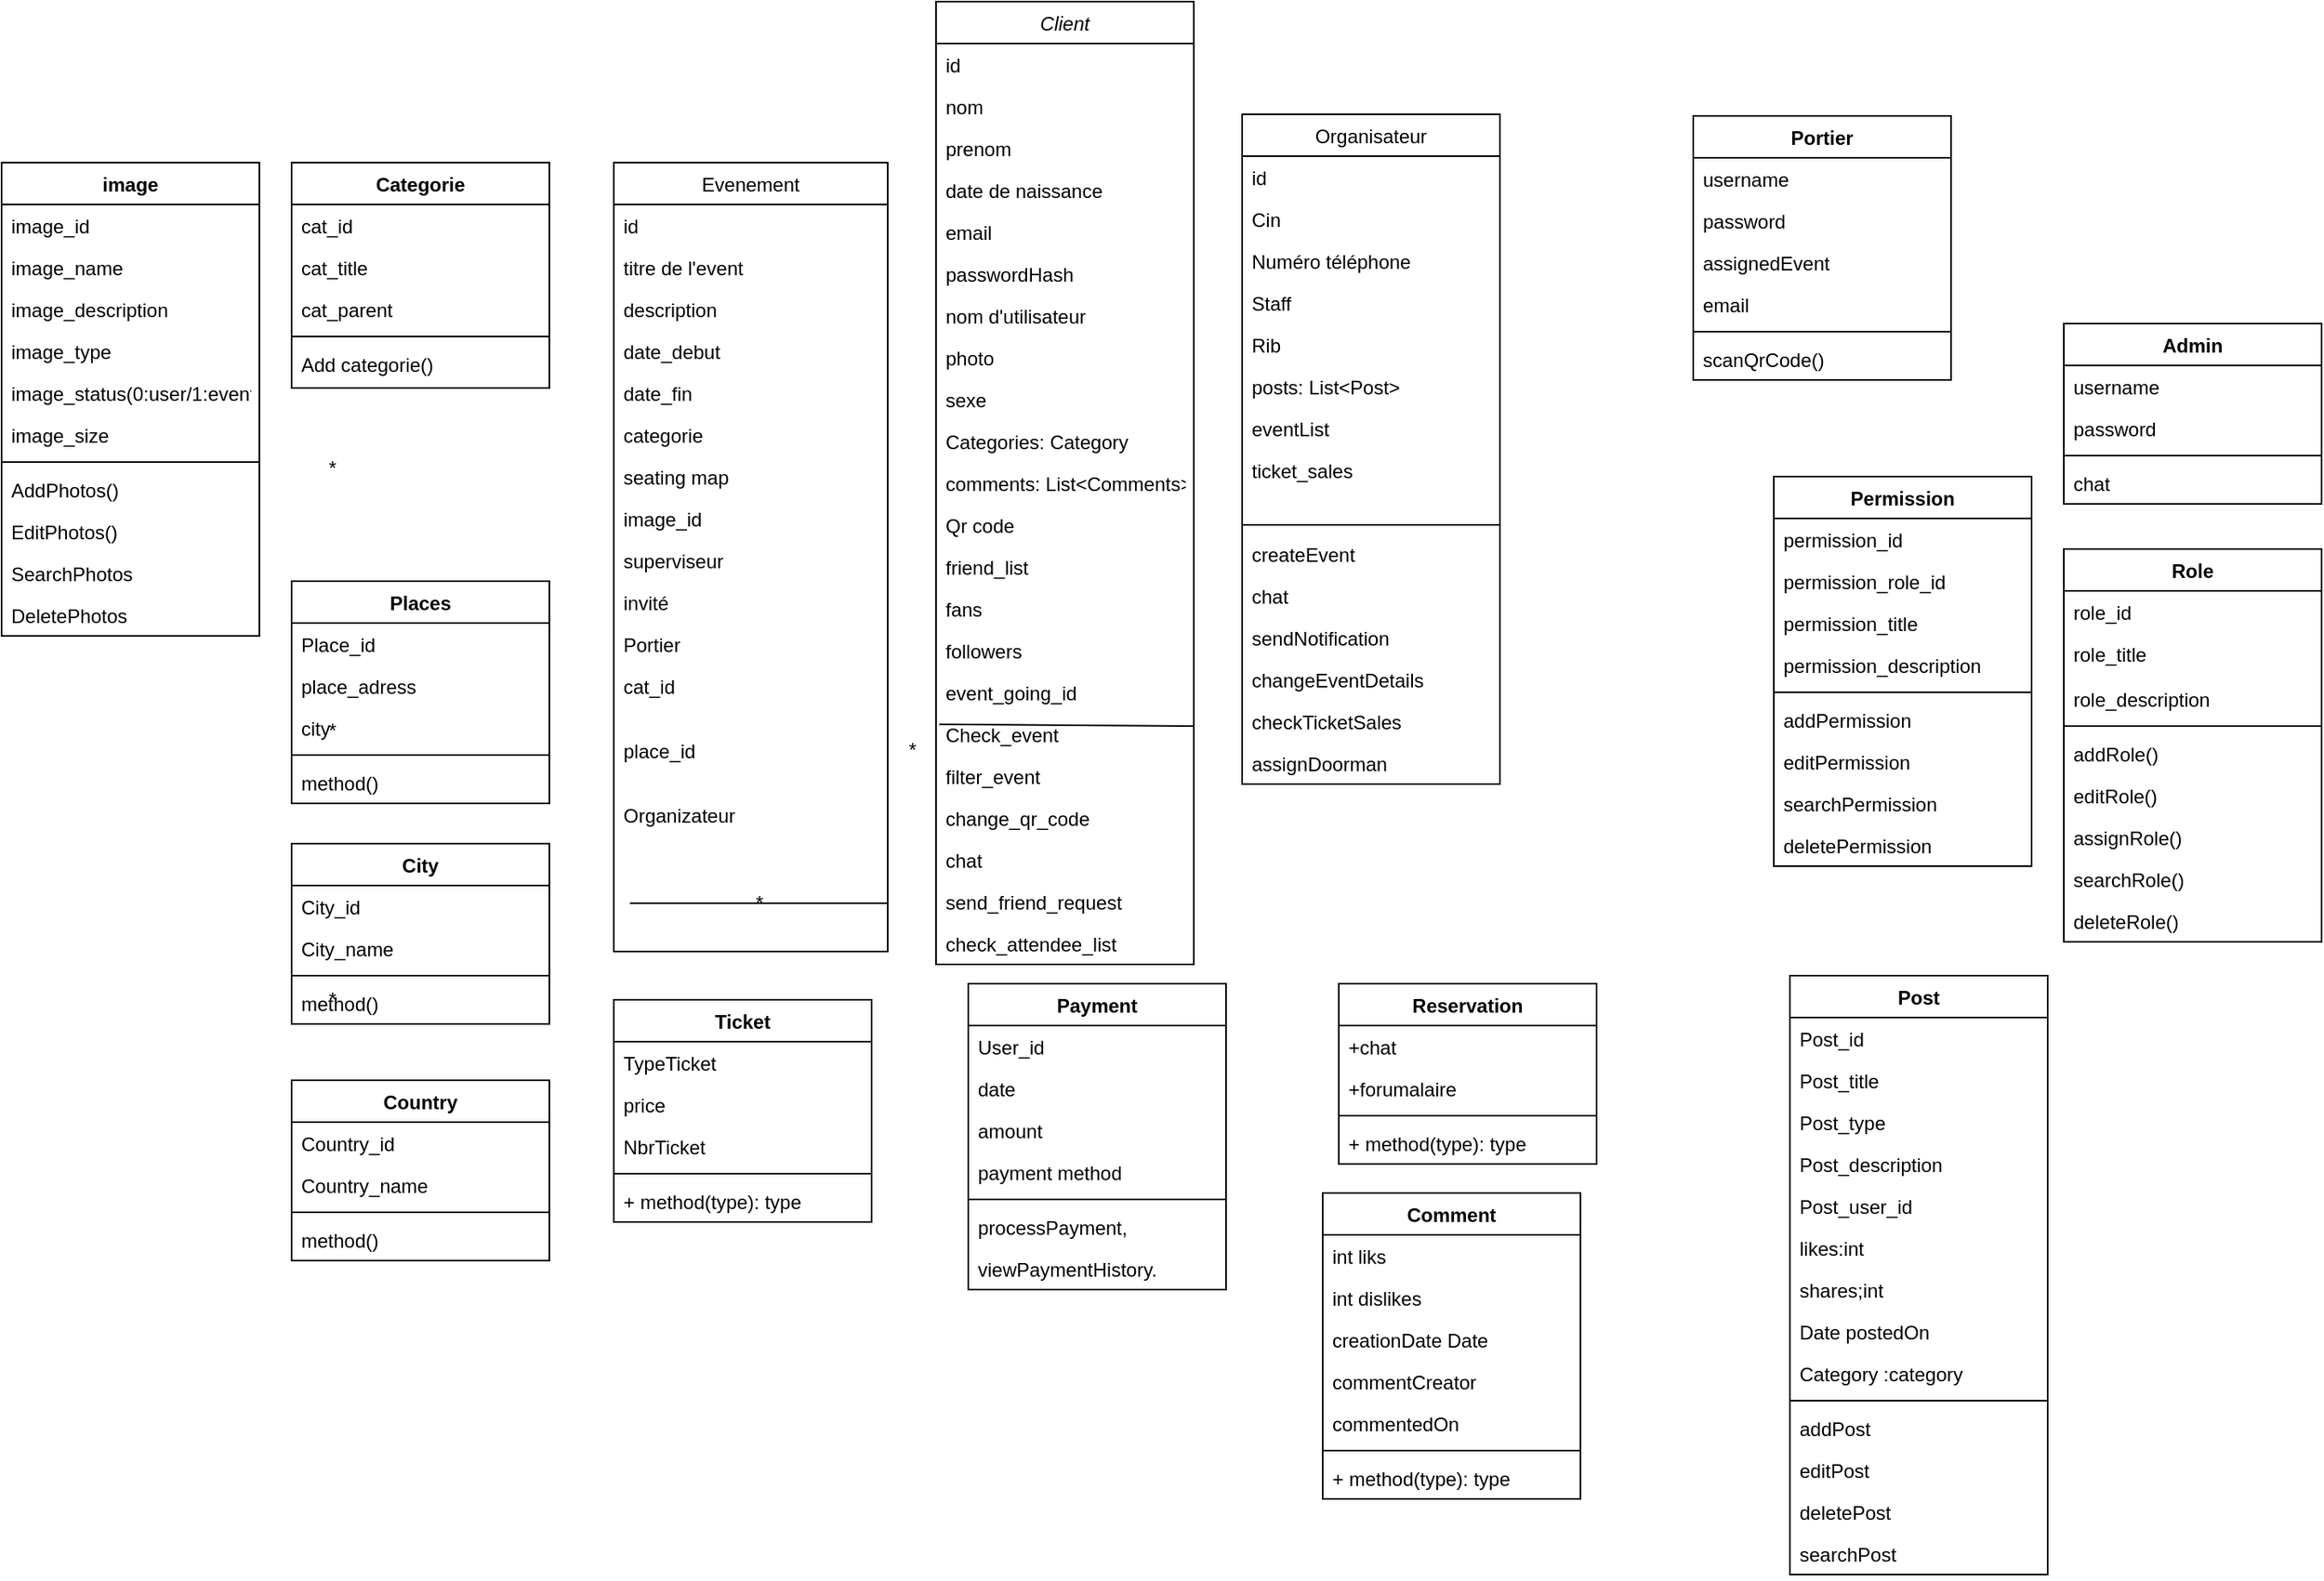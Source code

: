 <mxfile version="20.8.16" type="github">
  <diagram id="C5RBs43oDa-KdzZeNtuy" name="Page-1">
    <mxGraphModel dx="1776" dy="324" grid="1" gridSize="10" guides="1" tooltips="1" connect="1" arrows="1" fold="1" page="1" pageScale="1" pageWidth="1169" pageHeight="827" math="0" shadow="0">
      <root>
        <mxCell id="WIyWlLk6GJQsqaUBKTNV-0" />
        <mxCell id="WIyWlLk6GJQsqaUBKTNV-1" parent="WIyWlLk6GJQsqaUBKTNV-0" />
        <mxCell id="5mnJ16wSldUnXJheerde-0" value="Client" style="swimlane;fontStyle=2;align=center;verticalAlign=top;childLayout=stackLayout;horizontal=1;startSize=26;horizontalStack=0;resizeParent=1;resizeLast=0;collapsible=1;marginBottom=0;rounded=0;shadow=0;strokeWidth=1;" parent="WIyWlLk6GJQsqaUBKTNV-1" vertex="1">
          <mxGeometry x="290" y="670" width="160" height="598" as="geometry">
            <mxRectangle x="230" y="140" width="160" height="26" as="alternateBounds" />
          </mxGeometry>
        </mxCell>
        <mxCell id="5mnJ16wSldUnXJheerde-1" value="id" style="text;align=left;verticalAlign=top;spacingLeft=4;spacingRight=4;overflow=hidden;rotatable=0;points=[[0,0.5],[1,0.5]];portConstraint=eastwest;" parent="5mnJ16wSldUnXJheerde-0" vertex="1">
          <mxGeometry y="26" width="160" height="26" as="geometry" />
        </mxCell>
        <mxCell id="5mnJ16wSldUnXJheerde-2" value="nom" style="text;align=left;verticalAlign=top;spacingLeft=4;spacingRight=4;overflow=hidden;rotatable=0;points=[[0,0.5],[1,0.5]];portConstraint=eastwest;rounded=0;shadow=0;html=0;" parent="5mnJ16wSldUnXJheerde-0" vertex="1">
          <mxGeometry y="52" width="160" height="26" as="geometry" />
        </mxCell>
        <mxCell id="5mnJ16wSldUnXJheerde-3" value="prenom" style="text;align=left;verticalAlign=top;spacingLeft=4;spacingRight=4;overflow=hidden;rotatable=0;points=[[0,0.5],[1,0.5]];portConstraint=eastwest;rounded=0;shadow=0;html=0;" parent="5mnJ16wSldUnXJheerde-0" vertex="1">
          <mxGeometry y="78" width="160" height="26" as="geometry" />
        </mxCell>
        <mxCell id="5mnJ16wSldUnXJheerde-4" value="date de naissance" style="text;align=left;verticalAlign=top;spacingLeft=4;spacingRight=4;overflow=hidden;rotatable=0;points=[[0,0.5],[1,0.5]];portConstraint=eastwest;" parent="5mnJ16wSldUnXJheerde-0" vertex="1">
          <mxGeometry y="104" width="160" height="26" as="geometry" />
        </mxCell>
        <mxCell id="5mnJ16wSldUnXJheerde-5" value="email" style="text;align=left;verticalAlign=top;spacingLeft=4;spacingRight=4;overflow=hidden;rotatable=0;points=[[0,0.5],[1,0.5]];portConstraint=eastwest;" parent="5mnJ16wSldUnXJheerde-0" vertex="1">
          <mxGeometry y="130" width="160" height="26" as="geometry" />
        </mxCell>
        <mxCell id="5mnJ16wSldUnXJheerde-6" value="passwordHash" style="text;align=left;verticalAlign=top;spacingLeft=4;spacingRight=4;overflow=hidden;rotatable=0;points=[[0,0.5],[1,0.5]];portConstraint=eastwest;" parent="5mnJ16wSldUnXJheerde-0" vertex="1">
          <mxGeometry y="156" width="160" height="26" as="geometry" />
        </mxCell>
        <mxCell id="5mnJ16wSldUnXJheerde-7" value="" style="endArrow=none;html=1;rounded=0;exitX=1.065;exitY=-0.037;exitDx=0;exitDy=0;exitPerimeter=0;" parent="5mnJ16wSldUnXJheerde-0" source="5mnJ16wSldUnXJheerde-43" edge="1">
          <mxGeometry width="50" height="50" relative="1" as="geometry">
            <mxPoint y="390" as="sourcePoint" />
            <mxPoint x="160" y="450" as="targetPoint" />
            <Array as="points" />
          </mxGeometry>
        </mxCell>
        <mxCell id="5mnJ16wSldUnXJheerde-8" value="nom d&#39;utilisateur" style="text;align=left;verticalAlign=top;spacingLeft=4;spacingRight=4;overflow=hidden;rotatable=0;points=[[0,0.5],[1,0.5]];portConstraint=eastwest;" parent="5mnJ16wSldUnXJheerde-0" vertex="1">
          <mxGeometry y="182" width="160" height="26" as="geometry" />
        </mxCell>
        <mxCell id="5mnJ16wSldUnXJheerde-9" value="photo" style="text;align=left;verticalAlign=top;spacingLeft=4;spacingRight=4;overflow=hidden;rotatable=0;points=[[0,0.5],[1,0.5]];portConstraint=eastwest;" parent="5mnJ16wSldUnXJheerde-0" vertex="1">
          <mxGeometry y="208" width="160" height="26" as="geometry" />
        </mxCell>
        <mxCell id="5mnJ16wSldUnXJheerde-10" value="sexe" style="text;align=left;verticalAlign=top;spacingLeft=4;spacingRight=4;overflow=hidden;rotatable=0;points=[[0,0.5],[1,0.5]];portConstraint=eastwest;" parent="5mnJ16wSldUnXJheerde-0" vertex="1">
          <mxGeometry y="234" width="160" height="26" as="geometry" />
        </mxCell>
        <mxCell id="5mnJ16wSldUnXJheerde-172" value="Categories: Category" style="text;align=left;verticalAlign=top;spacingLeft=4;spacingRight=4;overflow=hidden;rotatable=0;points=[[0,0.5],[1,0.5]];portConstraint=eastwest;" parent="5mnJ16wSldUnXJheerde-0" vertex="1">
          <mxGeometry y="260" width="160" height="26" as="geometry" />
        </mxCell>
        <mxCell id="5mnJ16wSldUnXJheerde-199" value="comments: List&lt;Comments&gt;" style="text;align=left;verticalAlign=top;spacingLeft=4;spacingRight=4;overflow=hidden;rotatable=0;points=[[0,0.5],[1,0.5]];portConstraint=eastwest;" parent="5mnJ16wSldUnXJheerde-0" vertex="1">
          <mxGeometry y="286" width="160" height="26" as="geometry" />
        </mxCell>
        <mxCell id="5mnJ16wSldUnXJheerde-200" value="Qr code" style="text;align=left;verticalAlign=top;spacingLeft=4;spacingRight=4;overflow=hidden;rotatable=0;points=[[0,0.5],[1,0.5]];portConstraint=eastwest;" parent="5mnJ16wSldUnXJheerde-0" vertex="1">
          <mxGeometry y="312" width="160" height="26" as="geometry" />
        </mxCell>
        <mxCell id="5mnJ16wSldUnXJheerde-201" value="friend_list" style="text;align=left;verticalAlign=top;spacingLeft=4;spacingRight=4;overflow=hidden;rotatable=0;points=[[0,0.5],[1,0.5]];portConstraint=eastwest;" parent="5mnJ16wSldUnXJheerde-0" vertex="1">
          <mxGeometry y="338" width="160" height="26" as="geometry" />
        </mxCell>
        <mxCell id="5mnJ16wSldUnXJheerde-202" value="fans" style="text;align=left;verticalAlign=top;spacingLeft=4;spacingRight=4;overflow=hidden;rotatable=0;points=[[0,0.5],[1,0.5]];portConstraint=eastwest;" parent="5mnJ16wSldUnXJheerde-0" vertex="1">
          <mxGeometry y="364" width="160" height="26" as="geometry" />
        </mxCell>
        <mxCell id="5mnJ16wSldUnXJheerde-204" value="followers" style="text;align=left;verticalAlign=top;spacingLeft=4;spacingRight=4;overflow=hidden;rotatable=0;points=[[0,0.5],[1,0.5]];portConstraint=eastwest;" parent="5mnJ16wSldUnXJheerde-0" vertex="1">
          <mxGeometry y="390" width="160" height="26" as="geometry" />
        </mxCell>
        <mxCell id="5mnJ16wSldUnXJheerde-205" value="event_going_id" style="text;align=left;verticalAlign=top;spacingLeft=4;spacingRight=4;overflow=hidden;rotatable=0;points=[[0,0.5],[1,0.5]];portConstraint=eastwest;" parent="5mnJ16wSldUnXJheerde-0" vertex="1">
          <mxGeometry y="416" width="160" height="26" as="geometry" />
        </mxCell>
        <mxCell id="5mnJ16wSldUnXJheerde-206" value="Check_event" style="text;align=left;verticalAlign=top;spacingLeft=4;spacingRight=4;overflow=hidden;rotatable=0;points=[[0,0.5],[1,0.5]];portConstraint=eastwest;" parent="5mnJ16wSldUnXJheerde-0" vertex="1">
          <mxGeometry y="442" width="160" height="26" as="geometry" />
        </mxCell>
        <mxCell id="5mnJ16wSldUnXJheerde-207" value="filter_event" style="text;align=left;verticalAlign=top;spacingLeft=4;spacingRight=4;overflow=hidden;rotatable=0;points=[[0,0.5],[1,0.5]];portConstraint=eastwest;" parent="5mnJ16wSldUnXJheerde-0" vertex="1">
          <mxGeometry y="468" width="160" height="26" as="geometry" />
        </mxCell>
        <mxCell id="5mnJ16wSldUnXJheerde-208" value="change_qr_code" style="text;align=left;verticalAlign=top;spacingLeft=4;spacingRight=4;overflow=hidden;rotatable=0;points=[[0,0.5],[1,0.5]];portConstraint=eastwest;" parent="5mnJ16wSldUnXJheerde-0" vertex="1">
          <mxGeometry y="494" width="160" height="26" as="geometry" />
        </mxCell>
        <mxCell id="5mnJ16wSldUnXJheerde-209" value="chat" style="text;align=left;verticalAlign=top;spacingLeft=4;spacingRight=4;overflow=hidden;rotatable=0;points=[[0,0.5],[1,0.5]];portConstraint=eastwest;" parent="5mnJ16wSldUnXJheerde-0" vertex="1">
          <mxGeometry y="520" width="160" height="26" as="geometry" />
        </mxCell>
        <mxCell id="5mnJ16wSldUnXJheerde-210" value="send_friend_request" style="text;align=left;verticalAlign=top;spacingLeft=4;spacingRight=4;overflow=hidden;rotatable=0;points=[[0,0.5],[1,0.5]];portConstraint=eastwest;" parent="5mnJ16wSldUnXJheerde-0" vertex="1">
          <mxGeometry y="546" width="160" height="26" as="geometry" />
        </mxCell>
        <mxCell id="5mnJ16wSldUnXJheerde-211" value="check_attendee_list" style="text;align=left;verticalAlign=top;spacingLeft=4;spacingRight=4;overflow=hidden;rotatable=0;points=[[0,0.5],[1,0.5]];portConstraint=eastwest;" parent="5mnJ16wSldUnXJheerde-0" vertex="1">
          <mxGeometry y="572" width="160" height="26" as="geometry" />
        </mxCell>
        <mxCell id="5mnJ16wSldUnXJheerde-11" value="Organisateur" style="swimlane;fontStyle=0;align=center;verticalAlign=top;childLayout=stackLayout;horizontal=1;startSize=26;horizontalStack=0;resizeParent=1;resizeLast=0;collapsible=1;marginBottom=0;rounded=0;shadow=0;strokeWidth=1;" parent="WIyWlLk6GJQsqaUBKTNV-1" vertex="1">
          <mxGeometry x="480" y="740" width="160" height="416" as="geometry">
            <mxRectangle x="130" y="380" width="160" height="26" as="alternateBounds" />
          </mxGeometry>
        </mxCell>
        <mxCell id="5mnJ16wSldUnXJheerde-12" value="id" style="text;align=left;verticalAlign=top;spacingLeft=4;spacingRight=4;overflow=hidden;rotatable=0;points=[[0,0.5],[1,0.5]];portConstraint=eastwest;" parent="5mnJ16wSldUnXJheerde-11" vertex="1">
          <mxGeometry y="26" width="160" height="26" as="geometry" />
        </mxCell>
        <mxCell id="5mnJ16wSldUnXJheerde-13" value="Cin" style="text;align=left;verticalAlign=top;spacingLeft=4;spacingRight=4;overflow=hidden;rotatable=0;points=[[0,0.5],[1,0.5]];portConstraint=eastwest;rounded=0;shadow=0;html=0;" parent="5mnJ16wSldUnXJheerde-11" vertex="1">
          <mxGeometry y="52" width="160" height="26" as="geometry" />
        </mxCell>
        <mxCell id="5mnJ16wSldUnXJheerde-14" value="Numéro téléphone" style="text;align=left;verticalAlign=top;spacingLeft=4;spacingRight=4;overflow=hidden;rotatable=0;points=[[0,0.5],[1,0.5]];portConstraint=eastwest;fontStyle=0" parent="5mnJ16wSldUnXJheerde-11" vertex="1">
          <mxGeometry y="78" width="160" height="26" as="geometry" />
        </mxCell>
        <mxCell id="5mnJ16wSldUnXJheerde-15" value="Staff" style="text;align=left;verticalAlign=top;spacingLeft=4;spacingRight=4;overflow=hidden;rotatable=0;points=[[0,0.5],[1,0.5]];portConstraint=eastwest;fontStyle=0" parent="5mnJ16wSldUnXJheerde-11" vertex="1">
          <mxGeometry y="104" width="160" height="26" as="geometry" />
        </mxCell>
        <mxCell id="5mnJ16wSldUnXJheerde-184" value="Rib" style="text;align=left;verticalAlign=top;spacingLeft=4;spacingRight=4;overflow=hidden;rotatable=0;points=[[0,0.5],[1,0.5]];portConstraint=eastwest;fontStyle=0" parent="5mnJ16wSldUnXJheerde-11" vertex="1">
          <mxGeometry y="130" width="160" height="26" as="geometry" />
        </mxCell>
        <mxCell id="5mnJ16wSldUnXJheerde-16" value="posts: List&lt;Post&gt;" style="text;align=left;verticalAlign=top;spacingLeft=4;spacingRight=4;overflow=hidden;rotatable=0;points=[[0,0.5],[1,0.5]];portConstraint=eastwest;fontStyle=0" parent="5mnJ16wSldUnXJheerde-11" vertex="1">
          <mxGeometry y="156" width="160" height="26" as="geometry" />
        </mxCell>
        <mxCell id="5mnJ16wSldUnXJheerde-214" value="eventList" style="text;align=left;verticalAlign=top;spacingLeft=4;spacingRight=4;overflow=hidden;rotatable=0;points=[[0,0.5],[1,0.5]];portConstraint=eastwest;fontStyle=0" parent="5mnJ16wSldUnXJheerde-11" vertex="1">
          <mxGeometry y="182" width="160" height="26" as="geometry" />
        </mxCell>
        <mxCell id="5mnJ16wSldUnXJheerde-215" value="ticket_sales" style="text;align=left;verticalAlign=top;spacingLeft=4;spacingRight=4;overflow=hidden;rotatable=0;points=[[0,0.5],[1,0.5]];portConstraint=eastwest;fontStyle=0" parent="5mnJ16wSldUnXJheerde-11" vertex="1">
          <mxGeometry y="208" width="160" height="26" as="geometry" />
        </mxCell>
        <mxCell id="5mnJ16wSldUnXJheerde-219" value="  " style="text;align=left;verticalAlign=top;spacingLeft=4;spacingRight=4;overflow=hidden;rotatable=0;points=[[0,0.5],[1,0.5]];portConstraint=eastwest;fontStyle=0" parent="5mnJ16wSldUnXJheerde-11" vertex="1">
          <mxGeometry y="234" width="160" height="26" as="geometry" />
        </mxCell>
        <mxCell id="5mnJ16wSldUnXJheerde-220" value="createEvent" style="text;align=left;verticalAlign=top;spacingLeft=4;spacingRight=4;overflow=hidden;rotatable=0;points=[[0,0.5],[1,0.5]];portConstraint=eastwest;fontStyle=0" parent="5mnJ16wSldUnXJheerde-11" vertex="1">
          <mxGeometry y="260" width="160" height="26" as="geometry" />
        </mxCell>
        <mxCell id="5mnJ16wSldUnXJheerde-221" value="chat" style="text;align=left;verticalAlign=top;spacingLeft=4;spacingRight=4;overflow=hidden;rotatable=0;points=[[0,0.5],[1,0.5]];portConstraint=eastwest;fontStyle=0" parent="5mnJ16wSldUnXJheerde-11" vertex="1">
          <mxGeometry y="286" width="160" height="26" as="geometry" />
        </mxCell>
        <mxCell id="5mnJ16wSldUnXJheerde-222" value="sendNotification" style="text;align=left;verticalAlign=top;spacingLeft=4;spacingRight=4;overflow=hidden;rotatable=0;points=[[0,0.5],[1,0.5]];portConstraint=eastwest;fontStyle=0" parent="5mnJ16wSldUnXJheerde-11" vertex="1">
          <mxGeometry y="312" width="160" height="26" as="geometry" />
        </mxCell>
        <mxCell id="5mnJ16wSldUnXJheerde-223" value="changeEventDetails" style="text;align=left;verticalAlign=top;spacingLeft=4;spacingRight=4;overflow=hidden;rotatable=0;points=[[0,0.5],[1,0.5]];portConstraint=eastwest;fontStyle=0" parent="5mnJ16wSldUnXJheerde-11" vertex="1">
          <mxGeometry y="338" width="160" height="26" as="geometry" />
        </mxCell>
        <mxCell id="5mnJ16wSldUnXJheerde-224" value="checkTicketSales" style="text;align=left;verticalAlign=top;spacingLeft=4;spacingRight=4;overflow=hidden;rotatable=0;points=[[0,0.5],[1,0.5]];portConstraint=eastwest;fontStyle=0" parent="5mnJ16wSldUnXJheerde-11" vertex="1">
          <mxGeometry y="364" width="160" height="26" as="geometry" />
        </mxCell>
        <mxCell id="5mnJ16wSldUnXJheerde-225" value="assignDoorman" style="text;align=left;verticalAlign=top;spacingLeft=4;spacingRight=4;overflow=hidden;rotatable=0;points=[[0,0.5],[1,0.5]];portConstraint=eastwest;fontStyle=0" parent="5mnJ16wSldUnXJheerde-11" vertex="1">
          <mxGeometry y="390" width="160" height="26" as="geometry" />
        </mxCell>
        <mxCell id="5mnJ16wSldUnXJheerde-17" value="" style="endArrow=none;html=1;rounded=0;" parent="5mnJ16wSldUnXJheerde-11" edge="1">
          <mxGeometry width="50" height="50" relative="1" as="geometry">
            <mxPoint y="255" as="sourcePoint" />
            <mxPoint x="160" y="255" as="targetPoint" />
            <Array as="points" />
          </mxGeometry>
        </mxCell>
        <mxCell id="5mnJ16wSldUnXJheerde-18" value="Evenement" style="swimlane;fontStyle=0;align=center;verticalAlign=top;childLayout=stackLayout;horizontal=1;startSize=26;horizontalStack=0;resizeParent=1;resizeLast=0;collapsible=1;marginBottom=0;rounded=0;shadow=0;strokeWidth=1;" parent="WIyWlLk6GJQsqaUBKTNV-1" vertex="1">
          <mxGeometry x="90" y="770" width="170" height="490" as="geometry">
            <mxRectangle x="550" y="140" width="160" height="26" as="alternateBounds" />
          </mxGeometry>
        </mxCell>
        <mxCell id="5mnJ16wSldUnXJheerde-19" value="id" style="text;align=left;verticalAlign=top;spacingLeft=4;spacingRight=4;overflow=hidden;rotatable=0;points=[[0,0.5],[1,0.5]];portConstraint=eastwest;" parent="5mnJ16wSldUnXJheerde-18" vertex="1">
          <mxGeometry y="26" width="170" height="26" as="geometry" />
        </mxCell>
        <mxCell id="5mnJ16wSldUnXJheerde-20" value="titre de l&#39;event" style="text;align=left;verticalAlign=top;spacingLeft=4;spacingRight=4;overflow=hidden;rotatable=0;points=[[0,0.5],[1,0.5]];portConstraint=eastwest;rounded=0;shadow=0;html=0;" parent="5mnJ16wSldUnXJheerde-18" vertex="1">
          <mxGeometry y="52" width="170" height="26" as="geometry" />
        </mxCell>
        <mxCell id="5mnJ16wSldUnXJheerde-21" value="description" style="text;align=left;verticalAlign=top;spacingLeft=4;spacingRight=4;overflow=hidden;rotatable=0;points=[[0,0.5],[1,0.5]];portConstraint=eastwest;rounded=0;shadow=0;html=0;" parent="5mnJ16wSldUnXJheerde-18" vertex="1">
          <mxGeometry y="78" width="170" height="26" as="geometry" />
        </mxCell>
        <mxCell id="5mnJ16wSldUnXJheerde-22" value="date_debut" style="text;align=left;verticalAlign=top;spacingLeft=4;spacingRight=4;overflow=hidden;rotatable=0;points=[[0,0.5],[1,0.5]];portConstraint=eastwest;rounded=0;shadow=0;html=0;" parent="5mnJ16wSldUnXJheerde-18" vertex="1">
          <mxGeometry y="104" width="170" height="26" as="geometry" />
        </mxCell>
        <mxCell id="5mnJ16wSldUnXJheerde-23" value="date_fin" style="text;align=left;verticalAlign=top;spacingLeft=4;spacingRight=4;overflow=hidden;rotatable=0;points=[[0,0.5],[1,0.5]];portConstraint=eastwest;rounded=0;shadow=0;html=0;" parent="5mnJ16wSldUnXJheerde-18" vertex="1">
          <mxGeometry y="130" width="170" height="26" as="geometry" />
        </mxCell>
        <mxCell id="5mnJ16wSldUnXJheerde-24" value="categorie" style="text;align=left;verticalAlign=top;spacingLeft=4;spacingRight=4;overflow=hidden;rotatable=0;points=[[0,0.5],[1,0.5]];portConstraint=eastwest;" parent="5mnJ16wSldUnXJheerde-18" vertex="1">
          <mxGeometry y="156" width="170" height="26" as="geometry" />
        </mxCell>
        <mxCell id="5mnJ16wSldUnXJheerde-25" value="seating map" style="text;align=left;verticalAlign=top;spacingLeft=4;spacingRight=4;overflow=hidden;rotatable=0;points=[[0,0.5],[1,0.5]];portConstraint=eastwest;" parent="5mnJ16wSldUnXJheerde-18" vertex="1">
          <mxGeometry y="182" width="170" height="26" as="geometry" />
        </mxCell>
        <mxCell id="5mnJ16wSldUnXJheerde-26" value="image_id&#xa;" style="text;align=left;verticalAlign=top;spacingLeft=4;spacingRight=4;overflow=hidden;rotatable=0;points=[[0,0.5],[1,0.5]];portConstraint=eastwest;" parent="5mnJ16wSldUnXJheerde-18" vertex="1">
          <mxGeometry y="208" width="170" height="26" as="geometry" />
        </mxCell>
        <mxCell id="5mnJ16wSldUnXJheerde-27" value="superviseur" style="text;align=left;verticalAlign=top;spacingLeft=4;spacingRight=4;overflow=hidden;rotatable=0;points=[[0,0.5],[1,0.5]];portConstraint=eastwest;" parent="5mnJ16wSldUnXJheerde-18" vertex="1">
          <mxGeometry y="234" width="170" height="26" as="geometry" />
        </mxCell>
        <mxCell id="5mnJ16wSldUnXJheerde-28" value="invité" style="text;align=left;verticalAlign=top;spacingLeft=4;spacingRight=4;overflow=hidden;rotatable=0;points=[[0,0.5],[1,0.5]];portConstraint=eastwest;" parent="5mnJ16wSldUnXJheerde-18" vertex="1">
          <mxGeometry y="260" width="170" height="26" as="geometry" />
        </mxCell>
        <mxCell id="5mnJ16wSldUnXJheerde-29" value="Portier" style="text;align=left;verticalAlign=top;spacingLeft=4;spacingRight=4;overflow=hidden;rotatable=0;points=[[0,0.5],[1,0.5]];portConstraint=eastwest;" parent="5mnJ16wSldUnXJheerde-18" vertex="1">
          <mxGeometry y="286" width="170" height="26" as="geometry" />
        </mxCell>
        <mxCell id="5mnJ16wSldUnXJheerde-30" value="" style="endArrow=none;html=1;rounded=0;" parent="5mnJ16wSldUnXJheerde-18" edge="1">
          <mxGeometry width="50" height="50" relative="1" as="geometry">
            <mxPoint x="10" y="460" as="sourcePoint" />
            <mxPoint x="170" y="460" as="targetPoint" />
            <Array as="points">
              <mxPoint x="85" y="460" />
            </Array>
          </mxGeometry>
        </mxCell>
        <mxCell id="5mnJ16wSldUnXJheerde-77" value="cat_id" style="text;align=left;verticalAlign=top;spacingLeft=4;spacingRight=4;overflow=hidden;rotatable=0;points=[[0,0.5],[1,0.5]];portConstraint=eastwest;" parent="5mnJ16wSldUnXJheerde-18" vertex="1">
          <mxGeometry y="312" width="170" height="40" as="geometry" />
        </mxCell>
        <mxCell id="5mnJ16wSldUnXJheerde-78" value="place_id" style="text;align=left;verticalAlign=top;spacingLeft=4;spacingRight=4;overflow=hidden;rotatable=0;points=[[0,0.5],[1,0.5]];portConstraint=eastwest;" parent="5mnJ16wSldUnXJheerde-18" vertex="1">
          <mxGeometry y="352" width="170" height="40" as="geometry" />
        </mxCell>
        <mxCell id="5mnJ16wSldUnXJheerde-31" value="Organizateur" style="text;align=left;verticalAlign=top;spacingLeft=4;spacingRight=4;overflow=hidden;rotatable=0;points=[[0,0.5],[1,0.5]];portConstraint=eastwest;" parent="5mnJ16wSldUnXJheerde-18" vertex="1">
          <mxGeometry y="392" width="170" height="40" as="geometry" />
        </mxCell>
        <mxCell id="5mnJ16wSldUnXJheerde-32" value="Reservation" style="swimlane;fontStyle=1;align=center;verticalAlign=top;childLayout=stackLayout;horizontal=1;startSize=26;horizontalStack=0;resizeParent=1;resizeParentMax=0;resizeLast=0;collapsible=1;marginBottom=0;html=0;" parent="WIyWlLk6GJQsqaUBKTNV-1" vertex="1">
          <mxGeometry x="540" y="1280" width="160" height="112" as="geometry" />
        </mxCell>
        <mxCell id="5mnJ16wSldUnXJheerde-33" value="+chat&#xa;" style="text;strokeColor=none;fillColor=none;align=left;verticalAlign=top;spacingLeft=4;spacingRight=4;overflow=hidden;rotatable=0;points=[[0,0.5],[1,0.5]];portConstraint=eastwest;" parent="5mnJ16wSldUnXJheerde-32" vertex="1">
          <mxGeometry y="26" width="160" height="26" as="geometry" />
        </mxCell>
        <mxCell id="5mnJ16wSldUnXJheerde-34" value="+forumalaire" style="text;strokeColor=none;fillColor=none;align=left;verticalAlign=top;spacingLeft=4;spacingRight=4;overflow=hidden;rotatable=0;points=[[0,0.5],[1,0.5]];portConstraint=eastwest;" parent="5mnJ16wSldUnXJheerde-32" vertex="1">
          <mxGeometry y="52" width="160" height="26" as="geometry" />
        </mxCell>
        <mxCell id="5mnJ16wSldUnXJheerde-35" value="" style="line;strokeWidth=1;fillColor=none;align=left;verticalAlign=middle;spacingTop=-1;spacingLeft=3;spacingRight=3;rotatable=0;labelPosition=right;points=[];portConstraint=eastwest;strokeColor=inherit;html=0;" parent="5mnJ16wSldUnXJheerde-32" vertex="1">
          <mxGeometry y="78" width="160" height="8" as="geometry" />
        </mxCell>
        <mxCell id="5mnJ16wSldUnXJheerde-36" value="+ method(type): type" style="text;strokeColor=none;fillColor=none;align=left;verticalAlign=top;spacingLeft=4;spacingRight=4;overflow=hidden;rotatable=0;points=[[0,0.5],[1,0.5]];portConstraint=eastwest;" parent="5mnJ16wSldUnXJheerde-32" vertex="1">
          <mxGeometry y="86" width="160" height="26" as="geometry" />
        </mxCell>
        <mxCell id="5mnJ16wSldUnXJheerde-37" value="Portier" style="swimlane;fontStyle=1;align=center;verticalAlign=top;childLayout=stackLayout;horizontal=1;startSize=26;horizontalStack=0;resizeParent=1;resizeParentMax=0;resizeLast=0;collapsible=1;marginBottom=0;html=0;" parent="WIyWlLk6GJQsqaUBKTNV-1" vertex="1">
          <mxGeometry x="760" y="741" width="160" height="164" as="geometry" />
        </mxCell>
        <mxCell id="5mnJ16wSldUnXJheerde-38" value="username" style="text;strokeColor=none;fillColor=none;align=left;verticalAlign=top;spacingLeft=4;spacingRight=4;overflow=hidden;rotatable=0;points=[[0,0.5],[1,0.5]];portConstraint=eastwest;" parent="5mnJ16wSldUnXJheerde-37" vertex="1">
          <mxGeometry y="26" width="160" height="26" as="geometry" />
        </mxCell>
        <mxCell id="5mnJ16wSldUnXJheerde-226" value="password" style="text;strokeColor=none;fillColor=none;align=left;verticalAlign=top;spacingLeft=4;spacingRight=4;overflow=hidden;rotatable=0;points=[[0,0.5],[1,0.5]];portConstraint=eastwest;" parent="5mnJ16wSldUnXJheerde-37" vertex="1">
          <mxGeometry y="52" width="160" height="26" as="geometry" />
        </mxCell>
        <mxCell id="5mnJ16wSldUnXJheerde-229" value="assignedEvent" style="text;strokeColor=none;fillColor=none;align=left;verticalAlign=top;spacingLeft=4;spacingRight=4;overflow=hidden;rotatable=0;points=[[0,0.5],[1,0.5]];portConstraint=eastwest;" parent="5mnJ16wSldUnXJheerde-37" vertex="1">
          <mxGeometry y="78" width="160" height="26" as="geometry" />
        </mxCell>
        <mxCell id="5mnJ16wSldUnXJheerde-227" value="email" style="text;strokeColor=none;fillColor=none;align=left;verticalAlign=top;spacingLeft=4;spacingRight=4;overflow=hidden;rotatable=0;points=[[0,0.5],[1,0.5]];portConstraint=eastwest;" parent="5mnJ16wSldUnXJheerde-37" vertex="1">
          <mxGeometry y="104" width="160" height="26" as="geometry" />
        </mxCell>
        <mxCell id="5mnJ16wSldUnXJheerde-39" value="" style="line;strokeWidth=1;fillColor=none;align=left;verticalAlign=middle;spacingTop=-1;spacingLeft=3;spacingRight=3;rotatable=0;labelPosition=right;points=[];portConstraint=eastwest;strokeColor=inherit;html=0;" parent="5mnJ16wSldUnXJheerde-37" vertex="1">
          <mxGeometry y="130" width="160" height="8" as="geometry" />
        </mxCell>
        <mxCell id="5mnJ16wSldUnXJheerde-40" value="scanQrCode()" style="text;strokeColor=none;fillColor=none;align=left;verticalAlign=top;spacingLeft=4;spacingRight=4;overflow=hidden;rotatable=0;points=[[0,0.5],[1,0.5]];portConstraint=eastwest;" parent="5mnJ16wSldUnXJheerde-37" vertex="1">
          <mxGeometry y="138" width="160" height="26" as="geometry" />
        </mxCell>
        <mxCell id="5mnJ16wSldUnXJheerde-41" value="*" style="text;html=1;align=center;verticalAlign=middle;resizable=0;points=[];autosize=1;strokeColor=none;fillColor=none;" parent="WIyWlLk6GJQsqaUBKTNV-1" vertex="1">
          <mxGeometry x="-100" y="775" width="30" height="30" as="geometry" />
        </mxCell>
        <mxCell id="5mnJ16wSldUnXJheerde-42" value="*" style="text;html=1;align=center;verticalAlign=middle;resizable=0;points=[];autosize=1;strokeColor=none;fillColor=none;" parent="WIyWlLk6GJQsqaUBKTNV-1" vertex="1">
          <mxGeometry x="165" y="1215" width="30" height="30" as="geometry" />
        </mxCell>
        <mxCell id="5mnJ16wSldUnXJheerde-43" value="*" style="text;html=1;align=center;verticalAlign=middle;resizable=0;points=[];autosize=1;strokeColor=none;fillColor=none;" parent="WIyWlLk6GJQsqaUBKTNV-1" vertex="1">
          <mxGeometry x="260" y="1120" width="30" height="30" as="geometry" />
        </mxCell>
        <mxCell id="5mnJ16wSldUnXJheerde-44" value="Ticket" style="swimlane;fontStyle=1;align=center;verticalAlign=top;childLayout=stackLayout;horizontal=1;startSize=26;horizontalStack=0;resizeParent=1;resizeParentMax=0;resizeLast=0;collapsible=1;marginBottom=0;" parent="WIyWlLk6GJQsqaUBKTNV-1" vertex="1">
          <mxGeometry x="90" y="1290" width="160" height="138" as="geometry" />
        </mxCell>
        <mxCell id="5mnJ16wSldUnXJheerde-45" value="TypeTicket&#xa;" style="text;strokeColor=none;fillColor=none;align=left;verticalAlign=top;spacingLeft=4;spacingRight=4;overflow=hidden;rotatable=0;points=[[0,0.5],[1,0.5]];portConstraint=eastwest;" parent="5mnJ16wSldUnXJheerde-44" vertex="1">
          <mxGeometry y="26" width="160" height="26" as="geometry" />
        </mxCell>
        <mxCell id="5mnJ16wSldUnXJheerde-46" value="price" style="text;strokeColor=none;fillColor=none;align=left;verticalAlign=top;spacingLeft=4;spacingRight=4;overflow=hidden;rotatable=0;points=[[0,0.5],[1,0.5]];portConstraint=eastwest;" parent="5mnJ16wSldUnXJheerde-44" vertex="1">
          <mxGeometry y="52" width="160" height="26" as="geometry" />
        </mxCell>
        <mxCell id="5mnJ16wSldUnXJheerde-47" value="NbrTicket" style="text;strokeColor=none;fillColor=none;align=left;verticalAlign=top;spacingLeft=4;spacingRight=4;overflow=hidden;rotatable=0;points=[[0,0.5],[1,0.5]];portConstraint=eastwest;" parent="5mnJ16wSldUnXJheerde-44" vertex="1">
          <mxGeometry y="78" width="160" height="26" as="geometry" />
        </mxCell>
        <mxCell id="5mnJ16wSldUnXJheerde-48" value="" style="line;strokeWidth=1;fillColor=none;align=left;verticalAlign=middle;spacingTop=-1;spacingLeft=3;spacingRight=3;rotatable=0;labelPosition=right;points=[];portConstraint=eastwest;strokeColor=inherit;" parent="5mnJ16wSldUnXJheerde-44" vertex="1">
          <mxGeometry y="104" width="160" height="8" as="geometry" />
        </mxCell>
        <mxCell id="5mnJ16wSldUnXJheerde-49" value="+ method(type): type" style="text;strokeColor=none;fillColor=none;align=left;verticalAlign=top;spacingLeft=4;spacingRight=4;overflow=hidden;rotatable=0;points=[[0,0.5],[1,0.5]];portConstraint=eastwest;" parent="5mnJ16wSldUnXJheerde-44" vertex="1">
          <mxGeometry y="112" width="160" height="26" as="geometry" />
        </mxCell>
        <mxCell id="5mnJ16wSldUnXJheerde-50" value="Payment" style="swimlane;fontStyle=1;align=center;verticalAlign=top;childLayout=stackLayout;horizontal=1;startSize=26;horizontalStack=0;resizeParent=1;resizeParentMax=0;resizeLast=0;collapsible=1;marginBottom=0;" parent="WIyWlLk6GJQsqaUBKTNV-1" vertex="1">
          <mxGeometry x="310" y="1280" width="160" height="190" as="geometry" />
        </mxCell>
        <mxCell id="5mnJ16wSldUnXJheerde-51" value="User_id" style="text;strokeColor=none;fillColor=none;align=left;verticalAlign=top;spacingLeft=4;spacingRight=4;overflow=hidden;rotatable=0;points=[[0,0.5],[1,0.5]];portConstraint=eastwest;" parent="5mnJ16wSldUnXJheerde-50" vertex="1">
          <mxGeometry y="26" width="160" height="26" as="geometry" />
        </mxCell>
        <mxCell id="5mnJ16wSldUnXJheerde-52" value="date" style="text;strokeColor=none;fillColor=none;align=left;verticalAlign=top;spacingLeft=4;spacingRight=4;overflow=hidden;rotatable=0;points=[[0,0.5],[1,0.5]];portConstraint=eastwest;" parent="5mnJ16wSldUnXJheerde-50" vertex="1">
          <mxGeometry y="52" width="160" height="26" as="geometry" />
        </mxCell>
        <mxCell id="5mnJ16wSldUnXJheerde-53" value="amount" style="text;strokeColor=none;fillColor=none;align=left;verticalAlign=top;spacingLeft=4;spacingRight=4;overflow=hidden;rotatable=0;points=[[0,0.5],[1,0.5]];portConstraint=eastwest;" parent="5mnJ16wSldUnXJheerde-50" vertex="1">
          <mxGeometry y="78" width="160" height="26" as="geometry" />
        </mxCell>
        <mxCell id="5mnJ16wSldUnXJheerde-54" value="payment method&#xa;" style="text;strokeColor=none;fillColor=none;align=left;verticalAlign=top;spacingLeft=4;spacingRight=4;overflow=hidden;rotatable=0;points=[[0,0.5],[1,0.5]];portConstraint=eastwest;" parent="5mnJ16wSldUnXJheerde-50" vertex="1">
          <mxGeometry y="104" width="160" height="26" as="geometry" />
        </mxCell>
        <mxCell id="5mnJ16wSldUnXJheerde-55" value="" style="line;strokeWidth=1;fillColor=none;align=left;verticalAlign=middle;spacingTop=-1;spacingLeft=3;spacingRight=3;rotatable=0;labelPosition=right;points=[];portConstraint=eastwest;strokeColor=inherit;" parent="5mnJ16wSldUnXJheerde-50" vertex="1">
          <mxGeometry y="130" width="160" height="8" as="geometry" />
        </mxCell>
        <mxCell id="5mnJ16wSldUnXJheerde-56" value="processPayment, " style="text;strokeColor=none;fillColor=none;align=left;verticalAlign=top;spacingLeft=4;spacingRight=4;overflow=hidden;rotatable=0;points=[[0,0.5],[1,0.5]];portConstraint=eastwest;" parent="5mnJ16wSldUnXJheerde-50" vertex="1">
          <mxGeometry y="138" width="160" height="26" as="geometry" />
        </mxCell>
        <mxCell id="5mnJ16wSldUnXJheerde-57" value="viewPaymentHistory.&#xa;&#xa;" style="text;strokeColor=none;fillColor=none;align=left;verticalAlign=top;spacingLeft=4;spacingRight=4;overflow=hidden;rotatable=0;points=[[0,0.5],[1,0.5]];portConstraint=eastwest;" parent="5mnJ16wSldUnXJheerde-50" vertex="1">
          <mxGeometry y="164" width="160" height="26" as="geometry" />
        </mxCell>
        <mxCell id="5mnJ16wSldUnXJheerde-58" value="Post" style="swimlane;fontStyle=1;align=center;verticalAlign=top;childLayout=stackLayout;horizontal=1;startSize=26;horizontalStack=0;resizeParent=1;resizeParentMax=0;resizeLast=0;collapsible=1;marginBottom=0;html=0;" parent="WIyWlLk6GJQsqaUBKTNV-1" vertex="1">
          <mxGeometry x="820" y="1275" width="160" height="372" as="geometry" />
        </mxCell>
        <mxCell id="5mnJ16wSldUnXJheerde-59" value="Post_id&#xa;" style="text;strokeColor=none;fillColor=none;align=left;verticalAlign=top;spacingLeft=4;spacingRight=4;overflow=hidden;rotatable=0;points=[[0,0.5],[1,0.5]];portConstraint=eastwest;" parent="5mnJ16wSldUnXJheerde-58" vertex="1">
          <mxGeometry y="26" width="160" height="26" as="geometry" />
        </mxCell>
        <mxCell id="5mnJ16wSldUnXJheerde-113" value="Post_title" style="text;strokeColor=none;fillColor=none;align=left;verticalAlign=top;spacingLeft=4;spacingRight=4;overflow=hidden;rotatable=0;points=[[0,0.5],[1,0.5]];portConstraint=eastwest;" parent="5mnJ16wSldUnXJheerde-58" vertex="1">
          <mxGeometry y="52" width="160" height="26" as="geometry" />
        </mxCell>
        <mxCell id="5mnJ16wSldUnXJheerde-114" value="Post_type" style="text;strokeColor=none;fillColor=none;align=left;verticalAlign=top;spacingLeft=4;spacingRight=4;overflow=hidden;rotatable=0;points=[[0,0.5],[1,0.5]];portConstraint=eastwest;" parent="5mnJ16wSldUnXJheerde-58" vertex="1">
          <mxGeometry y="78" width="160" height="26" as="geometry" />
        </mxCell>
        <mxCell id="5mnJ16wSldUnXJheerde-115" value="Post_description" style="text;strokeColor=none;fillColor=none;align=left;verticalAlign=top;spacingLeft=4;spacingRight=4;overflow=hidden;rotatable=0;points=[[0,0.5],[1,0.5]];portConstraint=eastwest;" parent="5mnJ16wSldUnXJheerde-58" vertex="1">
          <mxGeometry y="104" width="160" height="26" as="geometry" />
        </mxCell>
        <mxCell id="5mnJ16wSldUnXJheerde-116" value="Post_user_id" style="text;strokeColor=none;fillColor=none;align=left;verticalAlign=top;spacingLeft=4;spacingRight=4;overflow=hidden;rotatable=0;points=[[0,0.5],[1,0.5]];portConstraint=eastwest;" parent="5mnJ16wSldUnXJheerde-58" vertex="1">
          <mxGeometry y="130" width="160" height="26" as="geometry" />
        </mxCell>
        <mxCell id="5mnJ16wSldUnXJheerde-145" value="likes:int" style="text;strokeColor=none;fillColor=none;align=left;verticalAlign=top;spacingLeft=4;spacingRight=4;overflow=hidden;rotatable=0;points=[[0,0.5],[1,0.5]];portConstraint=eastwest;" parent="5mnJ16wSldUnXJheerde-58" vertex="1">
          <mxGeometry y="156" width="160" height="26" as="geometry" />
        </mxCell>
        <mxCell id="5mnJ16wSldUnXJheerde-146" value="shares;int" style="text;strokeColor=none;fillColor=none;align=left;verticalAlign=top;spacingLeft=4;spacingRight=4;overflow=hidden;rotatable=0;points=[[0,0.5],[1,0.5]];portConstraint=eastwest;" parent="5mnJ16wSldUnXJheerde-58" vertex="1">
          <mxGeometry y="182" width="160" height="26" as="geometry" />
        </mxCell>
        <mxCell id="5mnJ16wSldUnXJheerde-147" value="Date postedOn" style="text;strokeColor=none;fillColor=none;align=left;verticalAlign=top;spacingLeft=4;spacingRight=4;overflow=hidden;rotatable=0;points=[[0,0.5],[1,0.5]];portConstraint=eastwest;" parent="5mnJ16wSldUnXJheerde-58" vertex="1">
          <mxGeometry y="208" width="160" height="26" as="geometry" />
        </mxCell>
        <mxCell id="5mnJ16wSldUnXJheerde-148" value="Category :category" style="text;strokeColor=none;fillColor=none;align=left;verticalAlign=top;spacingLeft=4;spacingRight=4;overflow=hidden;rotatable=0;points=[[0,0.5],[1,0.5]];portConstraint=eastwest;" parent="5mnJ16wSldUnXJheerde-58" vertex="1">
          <mxGeometry y="234" width="160" height="26" as="geometry" />
        </mxCell>
        <mxCell id="5mnJ16wSldUnXJheerde-60" value="" style="line;strokeWidth=1;fillColor=none;align=left;verticalAlign=middle;spacingTop=-1;spacingLeft=3;spacingRight=3;rotatable=0;labelPosition=right;points=[];portConstraint=eastwest;strokeColor=inherit;html=0;" parent="5mnJ16wSldUnXJheerde-58" vertex="1">
          <mxGeometry y="260" width="160" height="8" as="geometry" />
        </mxCell>
        <mxCell id="5mnJ16wSldUnXJheerde-61" value="addPost" style="text;strokeColor=none;fillColor=none;align=left;verticalAlign=top;spacingLeft=4;spacingRight=4;overflow=hidden;rotatable=0;points=[[0,0.5],[1,0.5]];portConstraint=eastwest;" parent="5mnJ16wSldUnXJheerde-58" vertex="1">
          <mxGeometry y="268" width="160" height="26" as="geometry" />
        </mxCell>
        <mxCell id="5mnJ16wSldUnXJheerde-117" value="editPost" style="text;strokeColor=none;fillColor=none;align=left;verticalAlign=top;spacingLeft=4;spacingRight=4;overflow=hidden;rotatable=0;points=[[0,0.5],[1,0.5]];portConstraint=eastwest;" parent="5mnJ16wSldUnXJheerde-58" vertex="1">
          <mxGeometry y="294" width="160" height="26" as="geometry" />
        </mxCell>
        <mxCell id="5mnJ16wSldUnXJheerde-118" value="deletePost" style="text;strokeColor=none;fillColor=none;align=left;verticalAlign=top;spacingLeft=4;spacingRight=4;overflow=hidden;rotatable=0;points=[[0,0.5],[1,0.5]];portConstraint=eastwest;" parent="5mnJ16wSldUnXJheerde-58" vertex="1">
          <mxGeometry y="320" width="160" height="26" as="geometry" />
        </mxCell>
        <mxCell id="5mnJ16wSldUnXJheerde-119" value="searchPost" style="text;strokeColor=none;fillColor=none;align=left;verticalAlign=top;spacingLeft=4;spacingRight=4;overflow=hidden;rotatable=0;points=[[0,0.5],[1,0.5]];portConstraint=eastwest;" parent="5mnJ16wSldUnXJheerde-58" vertex="1">
          <mxGeometry y="346" width="160" height="26" as="geometry" />
        </mxCell>
        <mxCell id="5mnJ16wSldUnXJheerde-62" value="Admin" style="swimlane;fontStyle=1;align=center;verticalAlign=top;childLayout=stackLayout;horizontal=1;startSize=26;horizontalStack=0;resizeParent=1;resizeParentMax=0;resizeLast=0;collapsible=1;marginBottom=0;html=0;" parent="WIyWlLk6GJQsqaUBKTNV-1" vertex="1">
          <mxGeometry x="990" y="870" width="160" height="112" as="geometry" />
        </mxCell>
        <mxCell id="5mnJ16wSldUnXJheerde-63" value="username" style="text;strokeColor=none;fillColor=none;align=left;verticalAlign=top;spacingLeft=4;spacingRight=4;overflow=hidden;rotatable=0;points=[[0,0.5],[1,0.5]];portConstraint=eastwest;" parent="5mnJ16wSldUnXJheerde-62" vertex="1">
          <mxGeometry y="26" width="160" height="26" as="geometry" />
        </mxCell>
        <mxCell id="5mnJ16wSldUnXJheerde-66" value="password" style="text;strokeColor=none;fillColor=none;align=left;verticalAlign=top;spacingLeft=4;spacingRight=4;overflow=hidden;rotatable=0;points=[[0,0.5],[1,0.5]];portConstraint=eastwest;" parent="5mnJ16wSldUnXJheerde-62" vertex="1">
          <mxGeometry y="52" width="160" height="26" as="geometry" />
        </mxCell>
        <mxCell id="5mnJ16wSldUnXJheerde-64" value="" style="line;strokeWidth=1;fillColor=none;align=left;verticalAlign=middle;spacingTop=-1;spacingLeft=3;spacingRight=3;rotatable=0;labelPosition=right;points=[];portConstraint=eastwest;strokeColor=inherit;html=0;" parent="5mnJ16wSldUnXJheerde-62" vertex="1">
          <mxGeometry y="78" width="160" height="8" as="geometry" />
        </mxCell>
        <mxCell id="5mnJ16wSldUnXJheerde-65" value="chat" style="text;strokeColor=none;fillColor=none;align=left;verticalAlign=top;spacingLeft=4;spacingRight=4;overflow=hidden;rotatable=0;points=[[0,0.5],[1,0.5]];portConstraint=eastwest;" parent="5mnJ16wSldUnXJheerde-62" vertex="1">
          <mxGeometry y="86" width="160" height="26" as="geometry" />
        </mxCell>
        <mxCell id="5mnJ16wSldUnXJheerde-67" value="Categorie" style="swimlane;fontStyle=1;align=center;verticalAlign=top;childLayout=stackLayout;horizontal=1;startSize=26;horizontalStack=0;resizeParent=1;resizeParentMax=0;resizeLast=0;collapsible=1;marginBottom=0;" parent="WIyWlLk6GJQsqaUBKTNV-1" vertex="1">
          <mxGeometry x="-110" y="770" width="160" height="140" as="geometry" />
        </mxCell>
        <mxCell id="5mnJ16wSldUnXJheerde-68" value="cat_id" style="text;strokeColor=none;fillColor=none;align=left;verticalAlign=top;spacingLeft=4;spacingRight=4;overflow=hidden;rotatable=0;points=[[0,0.5],[1,0.5]];portConstraint=eastwest;" parent="5mnJ16wSldUnXJheerde-67" vertex="1">
          <mxGeometry y="26" width="160" height="26" as="geometry" />
        </mxCell>
        <mxCell id="5mnJ16wSldUnXJheerde-75" value="cat_title" style="text;strokeColor=none;fillColor=none;align=left;verticalAlign=top;spacingLeft=4;spacingRight=4;overflow=hidden;rotatable=0;points=[[0,0.5],[1,0.5]];portConstraint=eastwest;" parent="5mnJ16wSldUnXJheerde-67" vertex="1">
          <mxGeometry y="52" width="160" height="26" as="geometry" />
        </mxCell>
        <mxCell id="5mnJ16wSldUnXJheerde-76" value="cat_parent&#xa;" style="text;strokeColor=none;fillColor=none;align=left;verticalAlign=top;spacingLeft=4;spacingRight=4;overflow=hidden;rotatable=0;points=[[0,0.5],[1,0.5]];portConstraint=eastwest;" parent="5mnJ16wSldUnXJheerde-67" vertex="1">
          <mxGeometry y="78" width="160" height="26" as="geometry" />
        </mxCell>
        <mxCell id="5mnJ16wSldUnXJheerde-72" value="" style="line;strokeWidth=1;fillColor=none;align=left;verticalAlign=middle;spacingTop=-1;spacingLeft=3;spacingRight=3;rotatable=0;labelPosition=right;points=[];portConstraint=eastwest;strokeColor=inherit;" parent="5mnJ16wSldUnXJheerde-67" vertex="1">
          <mxGeometry y="104" width="160" height="8" as="geometry" />
        </mxCell>
        <mxCell id="5mnJ16wSldUnXJheerde-73" value="Add categorie()" style="text;strokeColor=none;fillColor=none;align=left;verticalAlign=top;spacingLeft=4;spacingRight=4;overflow=hidden;rotatable=0;points=[[0,0.5],[1,0.5]];portConstraint=eastwest;" parent="5mnJ16wSldUnXJheerde-67" vertex="1">
          <mxGeometry y="112" width="160" height="28" as="geometry" />
        </mxCell>
        <mxCell id="5mnJ16wSldUnXJheerde-79" value="*" style="text;html=1;align=center;verticalAlign=middle;resizable=0;points=[];autosize=1;strokeColor=none;fillColor=none;" parent="WIyWlLk6GJQsqaUBKTNV-1" vertex="1">
          <mxGeometry x="-100" y="945" width="30" height="30" as="geometry" />
        </mxCell>
        <mxCell id="5mnJ16wSldUnXJheerde-80" value="Places" style="swimlane;fontStyle=1;align=center;verticalAlign=top;childLayout=stackLayout;horizontal=1;startSize=26;horizontalStack=0;resizeParent=1;resizeParentMax=0;resizeLast=0;collapsible=1;marginBottom=0;" parent="WIyWlLk6GJQsqaUBKTNV-1" vertex="1">
          <mxGeometry x="-110" y="1030" width="160" height="138" as="geometry" />
        </mxCell>
        <mxCell id="5mnJ16wSldUnXJheerde-81" value="Place_id" style="text;strokeColor=none;fillColor=none;align=left;verticalAlign=top;spacingLeft=4;spacingRight=4;overflow=hidden;rotatable=0;points=[[0,0.5],[1,0.5]];portConstraint=eastwest;" parent="5mnJ16wSldUnXJheerde-80" vertex="1">
          <mxGeometry y="26" width="160" height="26" as="geometry" />
        </mxCell>
        <mxCell id="5mnJ16wSldUnXJheerde-82" value="place_adress" style="text;strokeColor=none;fillColor=none;align=left;verticalAlign=top;spacingLeft=4;spacingRight=4;overflow=hidden;rotatable=0;points=[[0,0.5],[1,0.5]];portConstraint=eastwest;" parent="5mnJ16wSldUnXJheerde-80" vertex="1">
          <mxGeometry y="52" width="160" height="26" as="geometry" />
        </mxCell>
        <mxCell id="5mnJ16wSldUnXJheerde-83" value="city" style="text;strokeColor=none;fillColor=none;align=left;verticalAlign=top;spacingLeft=4;spacingRight=4;overflow=hidden;rotatable=0;points=[[0,0.5],[1,0.5]];portConstraint=eastwest;" parent="5mnJ16wSldUnXJheerde-80" vertex="1">
          <mxGeometry y="78" width="160" height="26" as="geometry" />
        </mxCell>
        <mxCell id="5mnJ16wSldUnXJheerde-84" value="" style="line;strokeWidth=1;fillColor=none;align=left;verticalAlign=middle;spacingTop=-1;spacingLeft=3;spacingRight=3;rotatable=0;labelPosition=right;points=[];portConstraint=eastwest;strokeColor=inherit;" parent="5mnJ16wSldUnXJheerde-80" vertex="1">
          <mxGeometry y="104" width="160" height="8" as="geometry" />
        </mxCell>
        <mxCell id="5mnJ16wSldUnXJheerde-85" value="method()" style="text;strokeColor=none;fillColor=none;align=left;verticalAlign=top;spacingLeft=4;spacingRight=4;overflow=hidden;rotatable=0;points=[[0,0.5],[1,0.5]];portConstraint=eastwest;" parent="5mnJ16wSldUnXJheerde-80" vertex="1">
          <mxGeometry y="112" width="160" height="26" as="geometry" />
        </mxCell>
        <mxCell id="5mnJ16wSldUnXJheerde-86" value="*" style="text;html=1;align=center;verticalAlign=middle;resizable=0;points=[];autosize=1;strokeColor=none;fillColor=none;" parent="WIyWlLk6GJQsqaUBKTNV-1" vertex="1">
          <mxGeometry x="-100" y="1108" width="30" height="30" as="geometry" />
        </mxCell>
        <mxCell id="5mnJ16wSldUnXJheerde-87" value="City" style="swimlane;fontStyle=1;align=center;verticalAlign=top;childLayout=stackLayout;horizontal=1;startSize=26;horizontalStack=0;resizeParent=1;resizeParentMax=0;resizeLast=0;collapsible=1;marginBottom=0;" parent="WIyWlLk6GJQsqaUBKTNV-1" vertex="1">
          <mxGeometry x="-110" y="1193" width="160" height="112" as="geometry" />
        </mxCell>
        <mxCell id="5mnJ16wSldUnXJheerde-88" value="City_id" style="text;strokeColor=none;fillColor=none;align=left;verticalAlign=top;spacingLeft=4;spacingRight=4;overflow=hidden;rotatable=0;points=[[0,0.5],[1,0.5]];portConstraint=eastwest;" parent="5mnJ16wSldUnXJheerde-87" vertex="1">
          <mxGeometry y="26" width="160" height="26" as="geometry" />
        </mxCell>
        <mxCell id="5mnJ16wSldUnXJheerde-89" value="City_name" style="text;strokeColor=none;fillColor=none;align=left;verticalAlign=top;spacingLeft=4;spacingRight=4;overflow=hidden;rotatable=0;points=[[0,0.5],[1,0.5]];portConstraint=eastwest;" parent="5mnJ16wSldUnXJheerde-87" vertex="1">
          <mxGeometry y="52" width="160" height="26" as="geometry" />
        </mxCell>
        <mxCell id="5mnJ16wSldUnXJheerde-91" value="" style="line;strokeWidth=1;fillColor=none;align=left;verticalAlign=middle;spacingTop=-1;spacingLeft=3;spacingRight=3;rotatable=0;labelPosition=right;points=[];portConstraint=eastwest;strokeColor=inherit;" parent="5mnJ16wSldUnXJheerde-87" vertex="1">
          <mxGeometry y="78" width="160" height="8" as="geometry" />
        </mxCell>
        <mxCell id="5mnJ16wSldUnXJheerde-92" value="method()" style="text;strokeColor=none;fillColor=none;align=left;verticalAlign=top;spacingLeft=4;spacingRight=4;overflow=hidden;rotatable=0;points=[[0,0.5],[1,0.5]];portConstraint=eastwest;" parent="5mnJ16wSldUnXJheerde-87" vertex="1">
          <mxGeometry y="86" width="160" height="26" as="geometry" />
        </mxCell>
        <mxCell id="5mnJ16wSldUnXJheerde-93" value="*" style="text;html=1;align=center;verticalAlign=middle;resizable=0;points=[];autosize=1;strokeColor=none;fillColor=none;" parent="WIyWlLk6GJQsqaUBKTNV-1" vertex="1">
          <mxGeometry x="-100" y="1275" width="30" height="30" as="geometry" />
        </mxCell>
        <mxCell id="5mnJ16wSldUnXJheerde-94" value="Country" style="swimlane;fontStyle=1;align=center;verticalAlign=top;childLayout=stackLayout;horizontal=1;startSize=26;horizontalStack=0;resizeParent=1;resizeParentMax=0;resizeLast=0;collapsible=1;marginBottom=0;" parent="WIyWlLk6GJQsqaUBKTNV-1" vertex="1">
          <mxGeometry x="-110" y="1340" width="160" height="112" as="geometry" />
        </mxCell>
        <mxCell id="5mnJ16wSldUnXJheerde-95" value="Country_id" style="text;strokeColor=none;fillColor=none;align=left;verticalAlign=top;spacingLeft=4;spacingRight=4;overflow=hidden;rotatable=0;points=[[0,0.5],[1,0.5]];portConstraint=eastwest;" parent="5mnJ16wSldUnXJheerde-94" vertex="1">
          <mxGeometry y="26" width="160" height="26" as="geometry" />
        </mxCell>
        <mxCell id="5mnJ16wSldUnXJheerde-96" value="Country_name" style="text;strokeColor=none;fillColor=none;align=left;verticalAlign=top;spacingLeft=4;spacingRight=4;overflow=hidden;rotatable=0;points=[[0,0.5],[1,0.5]];portConstraint=eastwest;" parent="5mnJ16wSldUnXJheerde-94" vertex="1">
          <mxGeometry y="52" width="160" height="26" as="geometry" />
        </mxCell>
        <mxCell id="5mnJ16wSldUnXJheerde-98" value="" style="line;strokeWidth=1;fillColor=none;align=left;verticalAlign=middle;spacingTop=-1;spacingLeft=3;spacingRight=3;rotatable=0;labelPosition=right;points=[];portConstraint=eastwest;strokeColor=inherit;" parent="5mnJ16wSldUnXJheerde-94" vertex="1">
          <mxGeometry y="78" width="160" height="8" as="geometry" />
        </mxCell>
        <mxCell id="5mnJ16wSldUnXJheerde-99" value="method()" style="text;strokeColor=none;fillColor=none;align=left;verticalAlign=top;spacingLeft=4;spacingRight=4;overflow=hidden;rotatable=0;points=[[0,0.5],[1,0.5]];portConstraint=eastwest;" parent="5mnJ16wSldUnXJheerde-94" vertex="1">
          <mxGeometry y="86" width="160" height="26" as="geometry" />
        </mxCell>
        <mxCell id="5mnJ16wSldUnXJheerde-100" value="*" style="text;html=1;align=center;verticalAlign=middle;resizable=0;points=[];autosize=1;strokeColor=none;fillColor=none;" parent="WIyWlLk6GJQsqaUBKTNV-1" vertex="1">
          <mxGeometry x="-280" y="765" width="30" height="30" as="geometry" />
        </mxCell>
        <mxCell id="5mnJ16wSldUnXJheerde-101" value="image" style="swimlane;fontStyle=1;align=center;verticalAlign=top;childLayout=stackLayout;horizontal=1;startSize=26;horizontalStack=0;resizeParent=1;resizeParentMax=0;resizeLast=0;collapsible=1;marginBottom=0;" parent="WIyWlLk6GJQsqaUBKTNV-1" vertex="1">
          <mxGeometry x="-290" y="770" width="160" height="294" as="geometry" />
        </mxCell>
        <mxCell id="5mnJ16wSldUnXJheerde-102" value="image_id" style="text;strokeColor=none;fillColor=none;align=left;verticalAlign=top;spacingLeft=4;spacingRight=4;overflow=hidden;rotatable=0;points=[[0,0.5],[1,0.5]];portConstraint=eastwest;" parent="5mnJ16wSldUnXJheerde-101" vertex="1">
          <mxGeometry y="26" width="160" height="26" as="geometry" />
        </mxCell>
        <mxCell id="5mnJ16wSldUnXJheerde-108" value="image_name&#xa;" style="text;strokeColor=none;fillColor=none;align=left;verticalAlign=top;spacingLeft=4;spacingRight=4;overflow=hidden;rotatable=0;points=[[0,0.5],[1,0.5]];portConstraint=eastwest;" parent="5mnJ16wSldUnXJheerde-101" vertex="1">
          <mxGeometry y="52" width="160" height="26" as="geometry" />
        </mxCell>
        <mxCell id="5mnJ16wSldUnXJheerde-103" value="image_description" style="text;strokeColor=none;fillColor=none;align=left;verticalAlign=top;spacingLeft=4;spacingRight=4;overflow=hidden;rotatable=0;points=[[0,0.5],[1,0.5]];portConstraint=eastwest;" parent="5mnJ16wSldUnXJheerde-101" vertex="1">
          <mxGeometry y="78" width="160" height="26" as="geometry" />
        </mxCell>
        <mxCell id="5mnJ16wSldUnXJheerde-107" value="image_type" style="text;strokeColor=none;fillColor=none;align=left;verticalAlign=top;spacingLeft=4;spacingRight=4;overflow=hidden;rotatable=0;points=[[0,0.5],[1,0.5]];portConstraint=eastwest;" parent="5mnJ16wSldUnXJheerde-101" vertex="1">
          <mxGeometry y="104" width="160" height="26" as="geometry" />
        </mxCell>
        <mxCell id="5mnJ16wSldUnXJheerde-109" value="image_status(0:user/1:event)" style="text;strokeColor=none;fillColor=none;align=left;verticalAlign=top;spacingLeft=4;spacingRight=4;overflow=hidden;rotatable=0;points=[[0,0.5],[1,0.5]];portConstraint=eastwest;" parent="5mnJ16wSldUnXJheerde-101" vertex="1">
          <mxGeometry y="130" width="160" height="26" as="geometry" />
        </mxCell>
        <mxCell id="5mnJ16wSldUnXJheerde-104" value="image_size" style="text;strokeColor=none;fillColor=none;align=left;verticalAlign=top;spacingLeft=4;spacingRight=4;overflow=hidden;rotatable=0;points=[[0,0.5],[1,0.5]];portConstraint=eastwest;" parent="5mnJ16wSldUnXJheerde-101" vertex="1">
          <mxGeometry y="156" width="160" height="26" as="geometry" />
        </mxCell>
        <mxCell id="5mnJ16wSldUnXJheerde-105" value="" style="line;strokeWidth=1;fillColor=none;align=left;verticalAlign=middle;spacingTop=-1;spacingLeft=3;spacingRight=3;rotatable=0;labelPosition=right;points=[];portConstraint=eastwest;strokeColor=inherit;" parent="5mnJ16wSldUnXJheerde-101" vertex="1">
          <mxGeometry y="182" width="160" height="8" as="geometry" />
        </mxCell>
        <mxCell id="5mnJ16wSldUnXJheerde-110" value="AddPhotos()" style="text;strokeColor=none;fillColor=none;align=left;verticalAlign=top;spacingLeft=4;spacingRight=4;overflow=hidden;rotatable=0;points=[[0,0.5],[1,0.5]];portConstraint=eastwest;" parent="5mnJ16wSldUnXJheerde-101" vertex="1">
          <mxGeometry y="190" width="160" height="26" as="geometry" />
        </mxCell>
        <mxCell id="5mnJ16wSldUnXJheerde-111" value="EditPhotos()" style="text;strokeColor=none;fillColor=none;align=left;verticalAlign=top;spacingLeft=4;spacingRight=4;overflow=hidden;rotatable=0;points=[[0,0.5],[1,0.5]];portConstraint=eastwest;" parent="5mnJ16wSldUnXJheerde-101" vertex="1">
          <mxGeometry y="216" width="160" height="26" as="geometry" />
        </mxCell>
        <mxCell id="5mnJ16wSldUnXJheerde-112" value="SearchPhotos" style="text;strokeColor=none;fillColor=none;align=left;verticalAlign=top;spacingLeft=4;spacingRight=4;overflow=hidden;rotatable=0;points=[[0,0.5],[1,0.5]];portConstraint=eastwest;" parent="5mnJ16wSldUnXJheerde-101" vertex="1">
          <mxGeometry y="242" width="160" height="26" as="geometry" />
        </mxCell>
        <mxCell id="5mnJ16wSldUnXJheerde-106" value="DeletePhotos" style="text;strokeColor=none;fillColor=none;align=left;verticalAlign=top;spacingLeft=4;spacingRight=4;overflow=hidden;rotatable=0;points=[[0,0.5],[1,0.5]];portConstraint=eastwest;" parent="5mnJ16wSldUnXJheerde-101" vertex="1">
          <mxGeometry y="268" width="160" height="26" as="geometry" />
        </mxCell>
        <mxCell id="5mnJ16wSldUnXJheerde-134" value="Role" style="swimlane;fontStyle=1;align=center;verticalAlign=top;childLayout=stackLayout;horizontal=1;startSize=26;horizontalStack=0;resizeParent=1;resizeParentMax=0;resizeLast=0;collapsible=1;marginBottom=0;html=0;" parent="WIyWlLk6GJQsqaUBKTNV-1" vertex="1">
          <mxGeometry x="990" y="1010" width="160" height="244" as="geometry" />
        </mxCell>
        <mxCell id="5mnJ16wSldUnXJheerde-135" value="role_id" style="text;strokeColor=none;fillColor=none;align=left;verticalAlign=top;spacingLeft=4;spacingRight=4;overflow=hidden;rotatable=0;points=[[0,0.5],[1,0.5]];portConstraint=eastwest;" parent="5mnJ16wSldUnXJheerde-134" vertex="1">
          <mxGeometry y="26" width="160" height="26" as="geometry" />
        </mxCell>
        <mxCell id="5mnJ16wSldUnXJheerde-136" value="role_title" style="text;strokeColor=none;fillColor=none;align=left;verticalAlign=top;spacingLeft=4;spacingRight=4;overflow=hidden;rotatable=0;points=[[0,0.5],[1,0.5]];portConstraint=eastwest;" parent="5mnJ16wSldUnXJheerde-134" vertex="1">
          <mxGeometry y="52" width="160" height="28" as="geometry" />
        </mxCell>
        <mxCell id="5mnJ16wSldUnXJheerde-139" value="role_description" style="text;strokeColor=none;fillColor=none;align=left;verticalAlign=top;spacingLeft=4;spacingRight=4;overflow=hidden;rotatable=0;points=[[0,0.5],[1,0.5]];portConstraint=eastwest;" parent="5mnJ16wSldUnXJheerde-134" vertex="1">
          <mxGeometry y="80" width="160" height="26" as="geometry" />
        </mxCell>
        <mxCell id="5mnJ16wSldUnXJheerde-137" value="" style="line;strokeWidth=1;fillColor=none;align=left;verticalAlign=middle;spacingTop=-1;spacingLeft=3;spacingRight=3;rotatable=0;labelPosition=right;points=[];portConstraint=eastwest;strokeColor=inherit;html=0;" parent="5mnJ16wSldUnXJheerde-134" vertex="1">
          <mxGeometry y="106" width="160" height="8" as="geometry" />
        </mxCell>
        <mxCell id="5mnJ16wSldUnXJheerde-138" value="addRole()" style="text;strokeColor=none;fillColor=none;align=left;verticalAlign=top;spacingLeft=4;spacingRight=4;overflow=hidden;rotatable=0;points=[[0,0.5],[1,0.5]];portConstraint=eastwest;" parent="5mnJ16wSldUnXJheerde-134" vertex="1">
          <mxGeometry y="114" width="160" height="26" as="geometry" />
        </mxCell>
        <mxCell id="5mnJ16wSldUnXJheerde-140" value="editRole()" style="text;strokeColor=none;fillColor=none;align=left;verticalAlign=top;spacingLeft=4;spacingRight=4;overflow=hidden;rotatable=0;points=[[0,0.5],[1,0.5]];portConstraint=eastwest;" parent="5mnJ16wSldUnXJheerde-134" vertex="1">
          <mxGeometry y="140" width="160" height="26" as="geometry" />
        </mxCell>
        <mxCell id="5mnJ16wSldUnXJheerde-141" value="assignRole()" style="text;strokeColor=none;fillColor=none;align=left;verticalAlign=top;spacingLeft=4;spacingRight=4;overflow=hidden;rotatable=0;points=[[0,0.5],[1,0.5]];portConstraint=eastwest;" parent="5mnJ16wSldUnXJheerde-134" vertex="1">
          <mxGeometry y="166" width="160" height="26" as="geometry" />
        </mxCell>
        <mxCell id="5mnJ16wSldUnXJheerde-142" value="searchRole()" style="text;strokeColor=none;fillColor=none;align=left;verticalAlign=top;spacingLeft=4;spacingRight=4;overflow=hidden;rotatable=0;points=[[0,0.5],[1,0.5]];portConstraint=eastwest;" parent="5mnJ16wSldUnXJheerde-134" vertex="1">
          <mxGeometry y="192" width="160" height="26" as="geometry" />
        </mxCell>
        <mxCell id="5mnJ16wSldUnXJheerde-144" value="deleteRole()" style="text;strokeColor=none;fillColor=none;align=left;verticalAlign=top;spacingLeft=4;spacingRight=4;overflow=hidden;rotatable=0;points=[[0,0.5],[1,0.5]];portConstraint=eastwest;" parent="5mnJ16wSldUnXJheerde-134" vertex="1">
          <mxGeometry y="218" width="160" height="26" as="geometry" />
        </mxCell>
        <mxCell id="5mnJ16wSldUnXJheerde-149" value="Comment" style="swimlane;fontStyle=1;align=center;verticalAlign=top;childLayout=stackLayout;horizontal=1;startSize=26;horizontalStack=0;resizeParent=1;resizeParentMax=0;resizeLast=0;collapsible=1;marginBottom=0;html=0;" parent="WIyWlLk6GJQsqaUBKTNV-1" vertex="1">
          <mxGeometry x="530" y="1410" width="160" height="190" as="geometry" />
        </mxCell>
        <mxCell id="5mnJ16wSldUnXJheerde-150" value="int liks" style="text;strokeColor=none;fillColor=none;align=left;verticalAlign=top;spacingLeft=4;spacingRight=4;overflow=hidden;rotatable=0;points=[[0,0.5],[1,0.5]];portConstraint=eastwest;" parent="5mnJ16wSldUnXJheerde-149" vertex="1">
          <mxGeometry y="26" width="160" height="26" as="geometry" />
        </mxCell>
        <mxCell id="5mnJ16wSldUnXJheerde-151" value="int dislikes" style="text;strokeColor=none;fillColor=none;align=left;verticalAlign=top;spacingLeft=4;spacingRight=4;overflow=hidden;rotatable=0;points=[[0,0.5],[1,0.5]];portConstraint=eastwest;" parent="5mnJ16wSldUnXJheerde-149" vertex="1">
          <mxGeometry y="52" width="160" height="26" as="geometry" />
        </mxCell>
        <mxCell id="5mnJ16wSldUnXJheerde-156" value="creationDate Date" style="text;strokeColor=none;fillColor=none;align=left;verticalAlign=top;spacingLeft=4;spacingRight=4;overflow=hidden;rotatable=0;points=[[0,0.5],[1,0.5]];portConstraint=eastwest;" parent="5mnJ16wSldUnXJheerde-149" vertex="1">
          <mxGeometry y="78" width="160" height="26" as="geometry" />
        </mxCell>
        <mxCell id="5mnJ16wSldUnXJheerde-157" value="commentCreator" style="text;strokeColor=none;fillColor=none;align=left;verticalAlign=top;spacingLeft=4;spacingRight=4;overflow=hidden;rotatable=0;points=[[0,0.5],[1,0.5]];portConstraint=eastwest;" parent="5mnJ16wSldUnXJheerde-149" vertex="1">
          <mxGeometry y="104" width="160" height="26" as="geometry" />
        </mxCell>
        <mxCell id="5mnJ16wSldUnXJheerde-158" value="commentedOn" style="text;strokeColor=none;fillColor=none;align=left;verticalAlign=top;spacingLeft=4;spacingRight=4;overflow=hidden;rotatable=0;points=[[0,0.5],[1,0.5]];portConstraint=eastwest;" parent="5mnJ16wSldUnXJheerde-149" vertex="1">
          <mxGeometry y="130" width="160" height="26" as="geometry" />
        </mxCell>
        <mxCell id="5mnJ16wSldUnXJheerde-152" value="" style="line;strokeWidth=1;fillColor=none;align=left;verticalAlign=middle;spacingTop=-1;spacingLeft=3;spacingRight=3;rotatable=0;labelPosition=right;points=[];portConstraint=eastwest;strokeColor=inherit;html=0;" parent="5mnJ16wSldUnXJheerde-149" vertex="1">
          <mxGeometry y="156" width="160" height="8" as="geometry" />
        </mxCell>
        <mxCell id="5mnJ16wSldUnXJheerde-153" value="+ method(type): type" style="text;strokeColor=none;fillColor=none;align=left;verticalAlign=top;spacingLeft=4;spacingRight=4;overflow=hidden;rotatable=0;points=[[0,0.5],[1,0.5]];portConstraint=eastwest;" parent="5mnJ16wSldUnXJheerde-149" vertex="1">
          <mxGeometry y="164" width="160" height="26" as="geometry" />
        </mxCell>
        <mxCell id="5mnJ16wSldUnXJheerde-160" value="Permission" style="swimlane;fontStyle=1;align=center;verticalAlign=top;childLayout=stackLayout;horizontal=1;startSize=26;horizontalStack=0;resizeParent=1;resizeParentMax=0;resizeLast=0;collapsible=1;marginBottom=0;html=0;" parent="WIyWlLk6GJQsqaUBKTNV-1" vertex="1">
          <mxGeometry x="810" y="965" width="160" height="242" as="geometry" />
        </mxCell>
        <mxCell id="5mnJ16wSldUnXJheerde-161" value="permission_id" style="text;strokeColor=none;fillColor=none;align=left;verticalAlign=top;spacingLeft=4;spacingRight=4;overflow=hidden;rotatable=0;points=[[0,0.5],[1,0.5]];portConstraint=eastwest;" parent="5mnJ16wSldUnXJheerde-160" vertex="1">
          <mxGeometry y="26" width="160" height="26" as="geometry" />
        </mxCell>
        <mxCell id="5mnJ16wSldUnXJheerde-162" value="permission_role_id" style="text;strokeColor=none;fillColor=none;align=left;verticalAlign=top;spacingLeft=4;spacingRight=4;overflow=hidden;rotatable=0;points=[[0,0.5],[1,0.5]];portConstraint=eastwest;" parent="5mnJ16wSldUnXJheerde-160" vertex="1">
          <mxGeometry y="52" width="160" height="26" as="geometry" />
        </mxCell>
        <mxCell id="5mnJ16wSldUnXJheerde-163" value="permission_title" style="text;strokeColor=none;fillColor=none;align=left;verticalAlign=top;spacingLeft=4;spacingRight=4;overflow=hidden;rotatable=0;points=[[0,0.5],[1,0.5]];portConstraint=eastwest;" parent="5mnJ16wSldUnXJheerde-160" vertex="1">
          <mxGeometry y="78" width="160" height="26" as="geometry" />
        </mxCell>
        <mxCell id="5mnJ16wSldUnXJheerde-164" value="permission_description" style="text;strokeColor=none;fillColor=none;align=left;verticalAlign=top;spacingLeft=4;spacingRight=4;overflow=hidden;rotatable=0;points=[[0,0.5],[1,0.5]];portConstraint=eastwest;" parent="5mnJ16wSldUnXJheerde-160" vertex="1">
          <mxGeometry y="104" width="160" height="26" as="geometry" />
        </mxCell>
        <mxCell id="5mnJ16wSldUnXJheerde-165" value="" style="line;strokeWidth=1;fillColor=none;align=left;verticalAlign=middle;spacingTop=-1;spacingLeft=3;spacingRight=3;rotatable=0;labelPosition=right;points=[];portConstraint=eastwest;strokeColor=inherit;html=0;" parent="5mnJ16wSldUnXJheerde-160" vertex="1">
          <mxGeometry y="130" width="160" height="8" as="geometry" />
        </mxCell>
        <mxCell id="5mnJ16wSldUnXJheerde-166" value="addPermission" style="text;strokeColor=none;fillColor=none;align=left;verticalAlign=top;spacingLeft=4;spacingRight=4;overflow=hidden;rotatable=0;points=[[0,0.5],[1,0.5]];portConstraint=eastwest;" parent="5mnJ16wSldUnXJheerde-160" vertex="1">
          <mxGeometry y="138" width="160" height="26" as="geometry" />
        </mxCell>
        <mxCell id="5mnJ16wSldUnXJheerde-167" value="editPermission" style="text;strokeColor=none;fillColor=none;align=left;verticalAlign=top;spacingLeft=4;spacingRight=4;overflow=hidden;rotatable=0;points=[[0,0.5],[1,0.5]];portConstraint=eastwest;" parent="5mnJ16wSldUnXJheerde-160" vertex="1">
          <mxGeometry y="164" width="160" height="26" as="geometry" />
        </mxCell>
        <mxCell id="5mnJ16wSldUnXJheerde-168" value="searchPermission" style="text;strokeColor=none;fillColor=none;align=left;verticalAlign=top;spacingLeft=4;spacingRight=4;overflow=hidden;rotatable=0;points=[[0,0.5],[1,0.5]];portConstraint=eastwest;" parent="5mnJ16wSldUnXJheerde-160" vertex="1">
          <mxGeometry y="190" width="160" height="26" as="geometry" />
        </mxCell>
        <mxCell id="5mnJ16wSldUnXJheerde-169" value="deletePermission" style="text;strokeColor=none;fillColor=none;align=left;verticalAlign=top;spacingLeft=4;spacingRight=4;overflow=hidden;rotatable=0;points=[[0,0.5],[1,0.5]];portConstraint=eastwest;" parent="5mnJ16wSldUnXJheerde-160" vertex="1">
          <mxGeometry y="216" width="160" height="26" as="geometry" />
        </mxCell>
      </root>
    </mxGraphModel>
  </diagram>
</mxfile>
